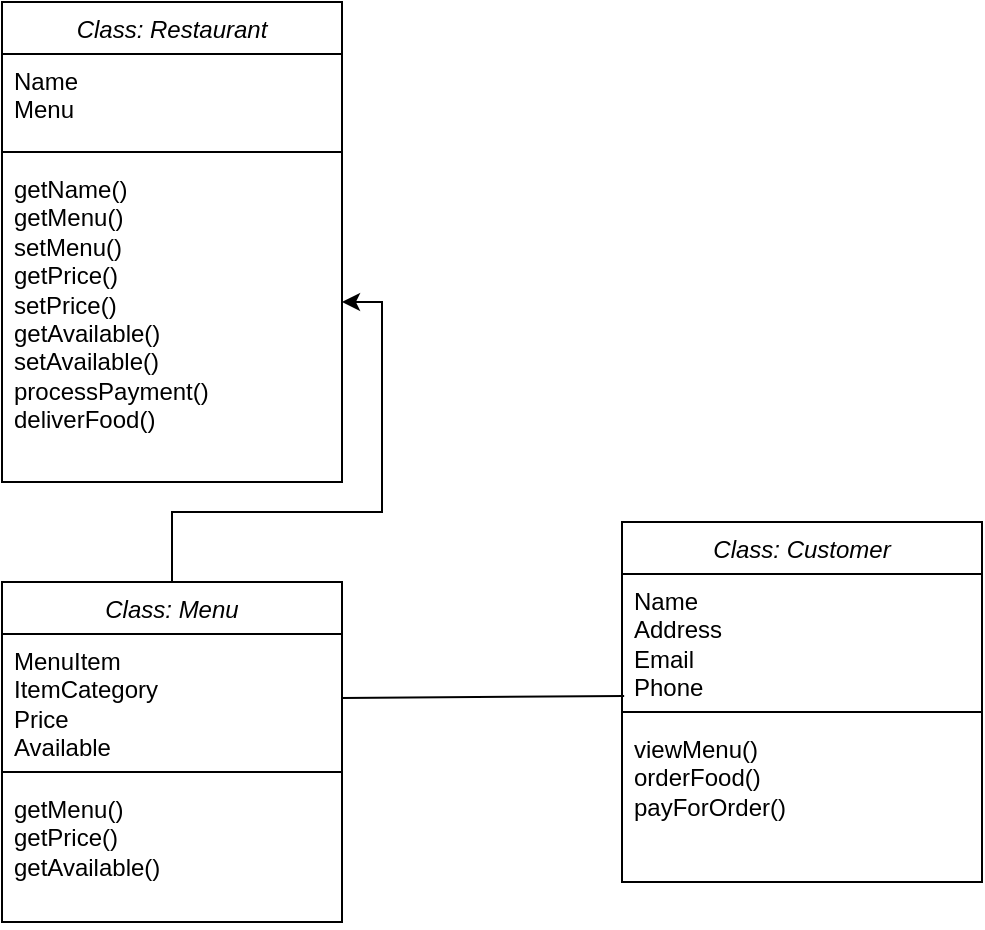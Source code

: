 <mxfile version="20.0.4" type="github">
  <diagram id="C5RBs43oDa-KdzZeNtuy" name="Page-1">
    <mxGraphModel dx="744" dy="716" grid="1" gridSize="10" guides="1" tooltips="1" connect="1" arrows="1" fold="1" page="1" pageScale="1" pageWidth="827" pageHeight="1169" math="0" shadow="0">
      <root>
        <mxCell id="WIyWlLk6GJQsqaUBKTNV-0" />
        <mxCell id="WIyWlLk6GJQsqaUBKTNV-1" parent="WIyWlLk6GJQsqaUBKTNV-0" />
        <mxCell id="zkfFHV4jXpPFQw0GAbJ--0" value="Class: Restaurant" style="swimlane;fontStyle=2;align=center;verticalAlign=top;childLayout=stackLayout;horizontal=1;startSize=26;horizontalStack=0;resizeParent=1;resizeLast=0;collapsible=1;marginBottom=0;rounded=0;shadow=0;strokeWidth=1;fontSize=12;" parent="WIyWlLk6GJQsqaUBKTNV-1" vertex="1">
          <mxGeometry x="30" y="50" width="170" height="240" as="geometry">
            <mxRectangle x="220" y="120" width="160" height="26" as="alternateBounds" />
          </mxGeometry>
        </mxCell>
        <mxCell id="zkfFHV4jXpPFQw0GAbJ--1" value="Name&#xa;Menu&#xa;&#xa;" style="text;align=left;verticalAlign=top;spacingLeft=4;spacingRight=4;overflow=hidden;rotatable=0;points=[[0,0.5],[1,0.5]];portConstraint=eastwest;whiteSpace=wrap;spacingTop=0;spacingBottom=0;spacing=2;" parent="zkfFHV4jXpPFQw0GAbJ--0" vertex="1">
          <mxGeometry y="26" width="170" height="44" as="geometry" />
        </mxCell>
        <mxCell id="zkfFHV4jXpPFQw0GAbJ--4" value="" style="line;html=1;strokeWidth=1;align=left;verticalAlign=middle;spacingTop=-1;spacingLeft=3;spacingRight=3;rotatable=0;labelPosition=right;points=[];portConstraint=eastwest;" parent="zkfFHV4jXpPFQw0GAbJ--0" vertex="1">
          <mxGeometry y="70" width="170" height="10" as="geometry" />
        </mxCell>
        <mxCell id="-zAcMTOKvNAN3qIRbFaR-8" value="getName()&#xa;getMenu()&#xa;setMenu()&#xa;getPrice()&#xa;setPrice()&#xa;getAvailable()&#xa;setAvailable()&#xa;processPayment()&#xa;deliverFood()&#xa;&#xa;" style="text;align=left;verticalAlign=top;spacingLeft=4;spacingRight=4;overflow=hidden;rotatable=0;points=[[0,0.5],[1,0.5]];portConstraint=eastwest;whiteSpace=wrap;spacingTop=0;spacingBottom=0;spacing=2;" vertex="1" parent="zkfFHV4jXpPFQw0GAbJ--0">
          <mxGeometry y="80" width="170" height="140" as="geometry" />
        </mxCell>
        <mxCell id="-zAcMTOKvNAN3qIRbFaR-31" value="" style="edgeStyle=orthogonalEdgeStyle;rounded=0;orthogonalLoop=1;jettySize=auto;html=1;fontSize=12;" edge="1" parent="WIyWlLk6GJQsqaUBKTNV-1" source="-zAcMTOKvNAN3qIRbFaR-3" target="-zAcMTOKvNAN3qIRbFaR-8">
          <mxGeometry relative="1" as="geometry" />
        </mxCell>
        <mxCell id="-zAcMTOKvNAN3qIRbFaR-3" value="Class: Menu" style="swimlane;fontStyle=2;align=center;verticalAlign=top;childLayout=stackLayout;horizontal=1;startSize=26;horizontalStack=0;resizeParent=1;resizeLast=0;collapsible=1;marginBottom=0;rounded=0;shadow=0;strokeWidth=1;fontSize=12;whiteSpace=wrap;" vertex="1" parent="WIyWlLk6GJQsqaUBKTNV-1">
          <mxGeometry x="30" y="340" width="170" height="170" as="geometry">
            <mxRectangle x="220" y="120" width="160" height="26" as="alternateBounds" />
          </mxGeometry>
        </mxCell>
        <mxCell id="-zAcMTOKvNAN3qIRbFaR-4" value="MenuItem&#xa;ItemCategory&#xa;Price&#xa;Available" style="text;align=left;verticalAlign=top;spacingLeft=4;spacingRight=4;overflow=hidden;rotatable=0;points=[[0,0.5],[1,0.5]];portConstraint=eastwest;whiteSpace=wrap;spacingTop=0;spacingBottom=0;spacing=2;" vertex="1" parent="-zAcMTOKvNAN3qIRbFaR-3">
          <mxGeometry y="26" width="170" height="64" as="geometry" />
        </mxCell>
        <mxCell id="-zAcMTOKvNAN3qIRbFaR-5" value="" style="line;html=1;strokeWidth=1;align=left;verticalAlign=middle;spacingTop=-1;spacingLeft=3;spacingRight=3;rotatable=0;labelPosition=right;points=[];portConstraint=eastwest;" vertex="1" parent="-zAcMTOKvNAN3qIRbFaR-3">
          <mxGeometry y="90" width="170" height="10" as="geometry" />
        </mxCell>
        <mxCell id="-zAcMTOKvNAN3qIRbFaR-32" value="getMenu()&#xa;getPrice()&#xa;getAvailable()" style="text;align=left;verticalAlign=top;spacingLeft=4;spacingRight=4;overflow=hidden;rotatable=0;points=[[0,0.5],[1,0.5]];portConstraint=eastwest;whiteSpace=wrap;spacingTop=0;spacingBottom=0;spacing=2;" vertex="1" parent="-zAcMTOKvNAN3qIRbFaR-3">
          <mxGeometry y="100" width="170" height="70" as="geometry" />
        </mxCell>
        <mxCell id="-zAcMTOKvNAN3qIRbFaR-14" value="Class: Customer" style="swimlane;fontStyle=2;align=center;verticalAlign=top;childLayout=stackLayout;horizontal=1;startSize=26;horizontalStack=0;resizeParent=1;resizeLast=0;collapsible=1;marginBottom=0;rounded=0;shadow=0;strokeWidth=1;fontSize=12;" vertex="1" parent="WIyWlLk6GJQsqaUBKTNV-1">
          <mxGeometry x="340" y="310" width="180" height="180" as="geometry">
            <mxRectangle x="220" y="120" width="160" height="26" as="alternateBounds" />
          </mxGeometry>
        </mxCell>
        <mxCell id="-zAcMTOKvNAN3qIRbFaR-15" value="Name&#xa;Address&#xa;Email&#xa;Phone" style="text;align=left;verticalAlign=top;spacingLeft=4;spacingRight=4;overflow=hidden;rotatable=0;points=[[0,0.5],[1,0.5]];portConstraint=eastwest;whiteSpace=wrap;spacingTop=0;spacingBottom=0;spacing=2;" vertex="1" parent="-zAcMTOKvNAN3qIRbFaR-14">
          <mxGeometry y="26" width="180" height="64" as="geometry" />
        </mxCell>
        <mxCell id="-zAcMTOKvNAN3qIRbFaR-16" value="" style="line;html=1;strokeWidth=1;align=left;verticalAlign=middle;spacingTop=-1;spacingLeft=3;spacingRight=3;rotatable=0;labelPosition=right;points=[];portConstraint=eastwest;" vertex="1" parent="-zAcMTOKvNAN3qIRbFaR-14">
          <mxGeometry y="90" width="180" height="10" as="geometry" />
        </mxCell>
        <mxCell id="-zAcMTOKvNAN3qIRbFaR-20" value="viewMenu()&#xa;orderFood()&#xa;payForOrder()&#xa;" style="text;align=left;verticalAlign=top;spacingLeft=4;spacingRight=4;overflow=hidden;rotatable=0;points=[[0,0.5],[1,0.5]];portConstraint=eastwest;whiteSpace=wrap;spacingTop=0;spacingBottom=0;spacing=2;" vertex="1" parent="-zAcMTOKvNAN3qIRbFaR-14">
          <mxGeometry y="100" width="180" height="70" as="geometry" />
        </mxCell>
        <mxCell id="-zAcMTOKvNAN3qIRbFaR-18" value="" style="endArrow=none;html=1;rounded=0;fontSize=12;entryX=0.006;entryY=0.953;entryDx=0;entryDy=0;entryPerimeter=0;exitX=1;exitY=0.5;exitDx=0;exitDy=0;" edge="1" parent="WIyWlLk6GJQsqaUBKTNV-1" source="-zAcMTOKvNAN3qIRbFaR-4" target="-zAcMTOKvNAN3qIRbFaR-15">
          <mxGeometry width="50" height="50" relative="1" as="geometry">
            <mxPoint x="210" y="390" as="sourcePoint" />
            <mxPoint x="260" y="340" as="targetPoint" />
          </mxGeometry>
        </mxCell>
      </root>
    </mxGraphModel>
  </diagram>
</mxfile>
